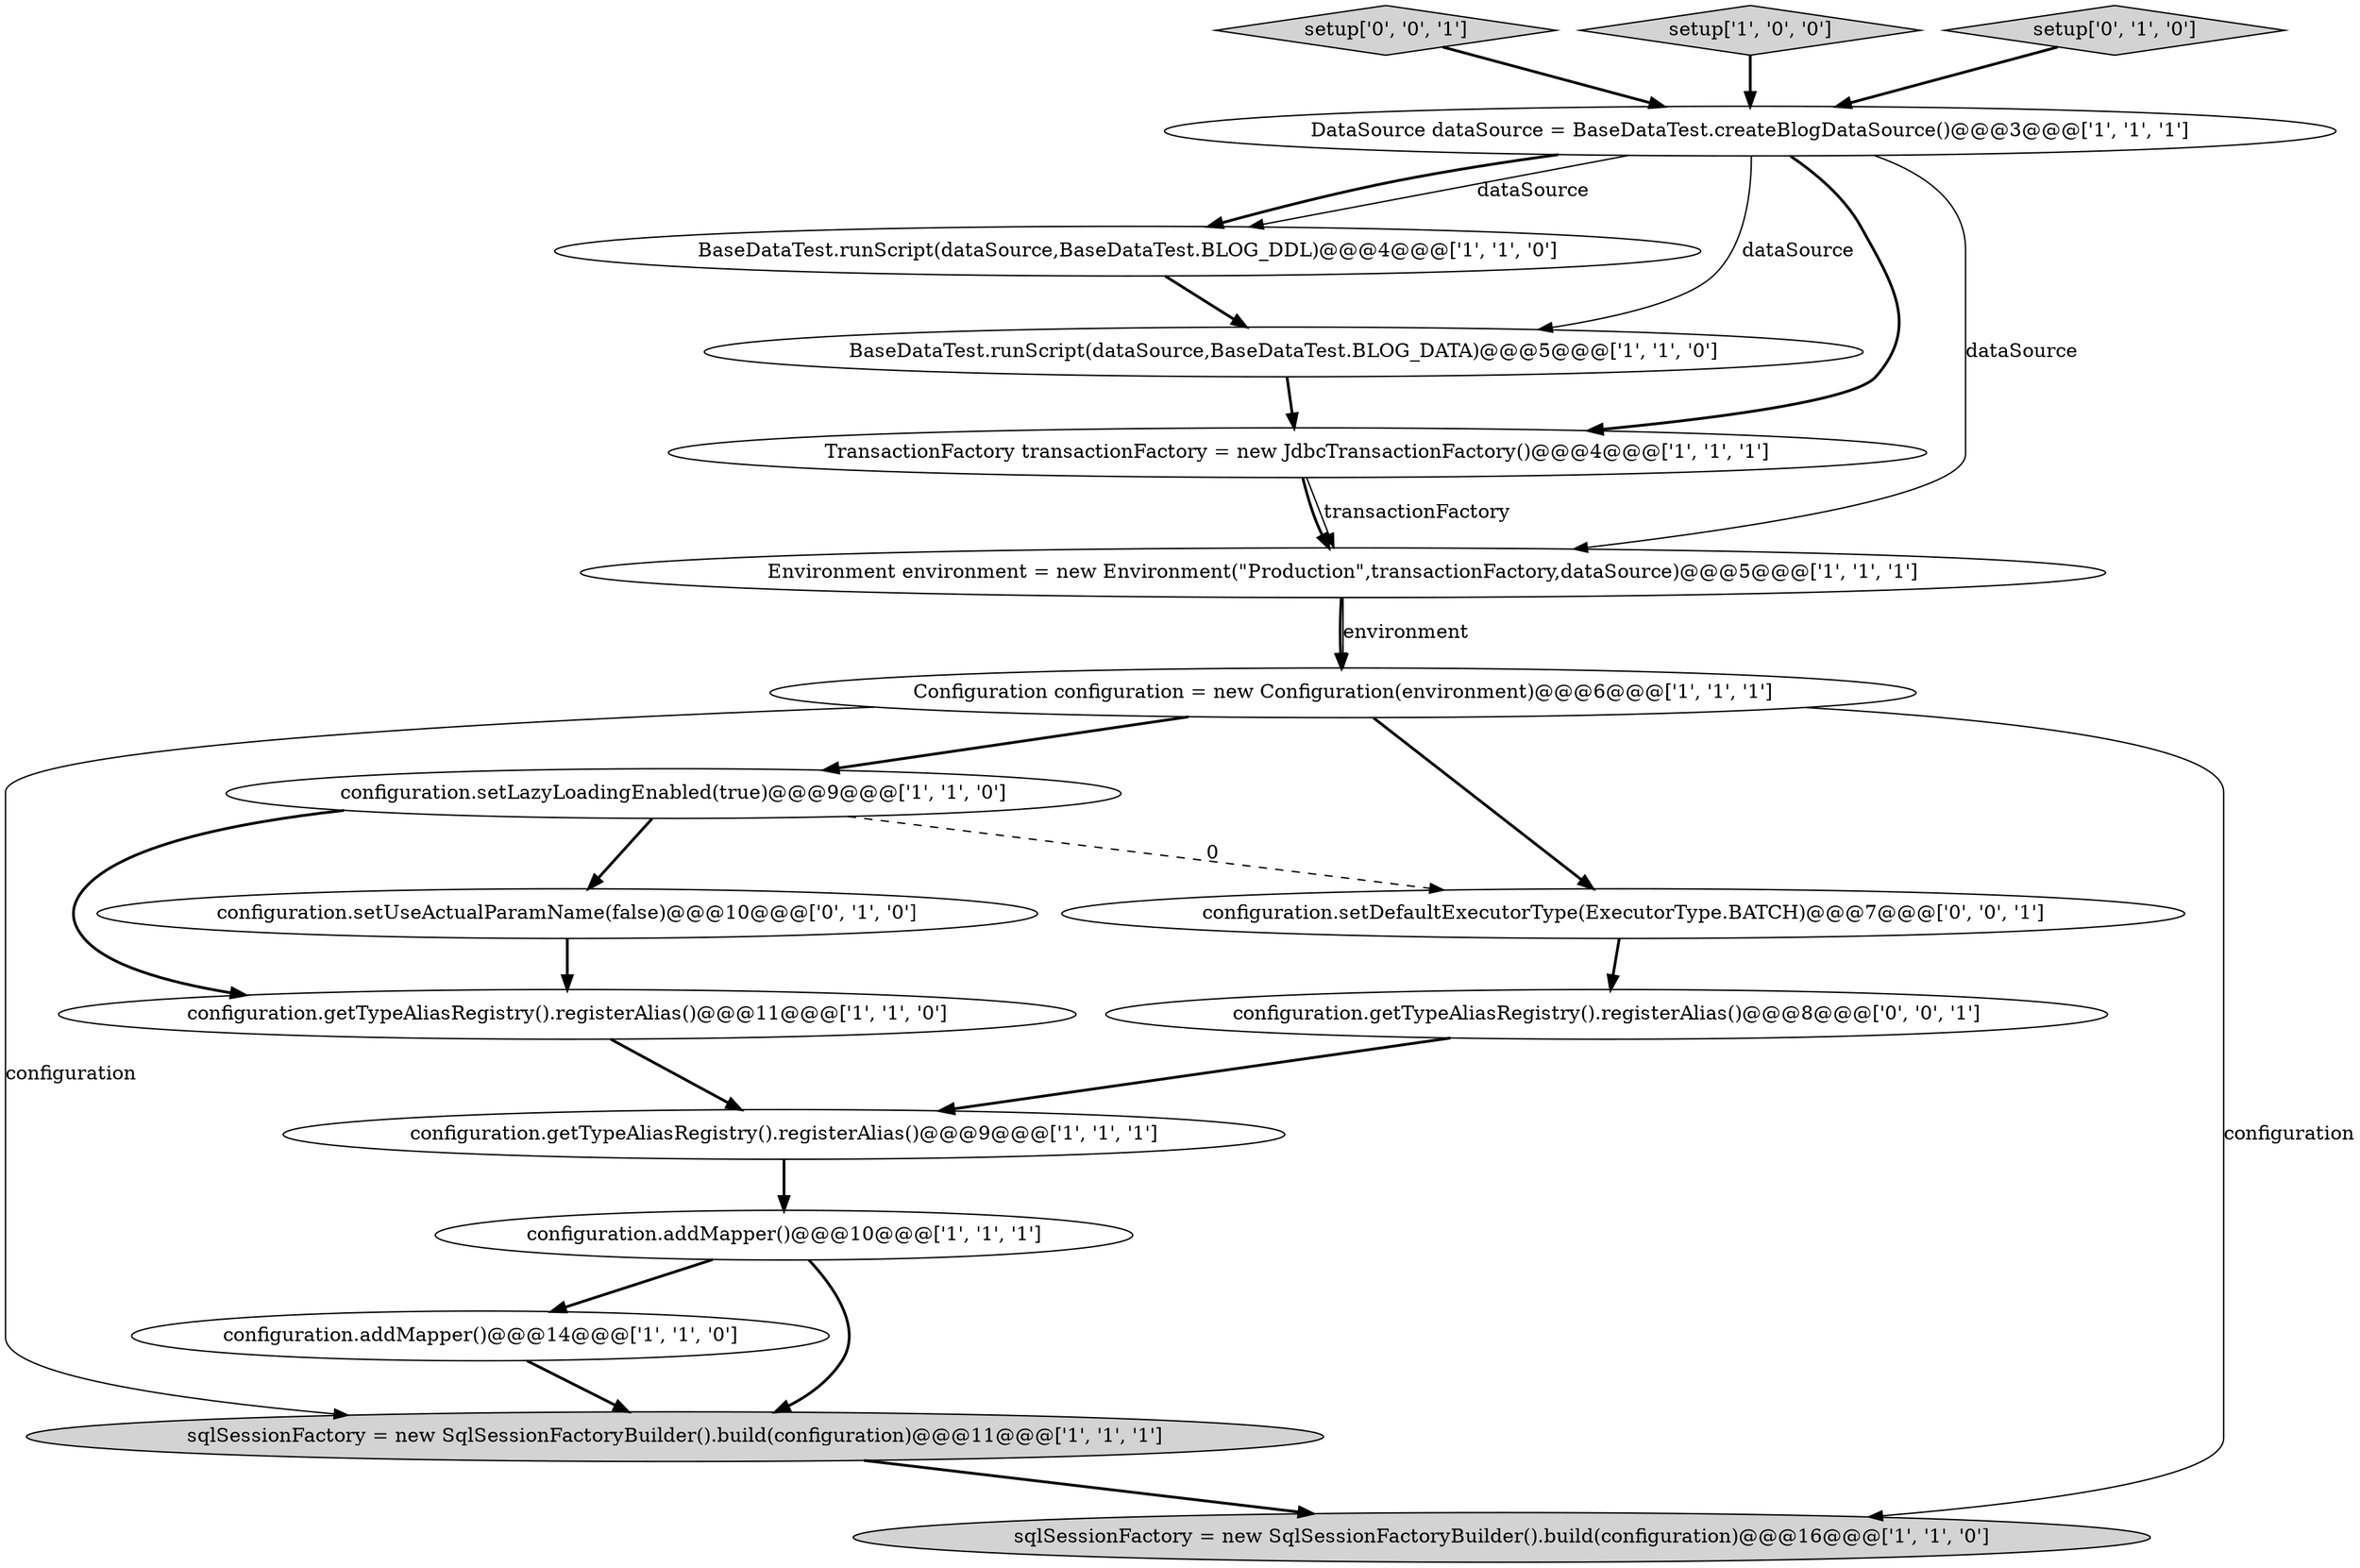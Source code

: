 digraph {
18 [style = filled, label = "setup['0', '0', '1']", fillcolor = lightgray, shape = diamond image = "AAA0AAABBB3BBB"];
2 [style = filled, label = "setup['1', '0', '0']", fillcolor = lightgray, shape = diamond image = "AAA0AAABBB1BBB"];
6 [style = filled, label = "DataSource dataSource = BaseDataTest.createBlogDataSource()@@@3@@@['1', '1', '1']", fillcolor = white, shape = ellipse image = "AAA0AAABBB1BBB"];
10 [style = filled, label = "configuration.setLazyLoadingEnabled(true)@@@9@@@['1', '1', '0']", fillcolor = white, shape = ellipse image = "AAA0AAABBB1BBB"];
15 [style = filled, label = "configuration.setUseActualParamName(false)@@@10@@@['0', '1', '0']", fillcolor = white, shape = ellipse image = "AAA1AAABBB2BBB"];
7 [style = filled, label = "BaseDataTest.runScript(dataSource,BaseDataTest.BLOG_DDL)@@@4@@@['1', '1', '0']", fillcolor = white, shape = ellipse image = "AAA0AAABBB1BBB"];
12 [style = filled, label = "TransactionFactory transactionFactory = new JdbcTransactionFactory()@@@4@@@['1', '1', '1']", fillcolor = white, shape = ellipse image = "AAA0AAABBB1BBB"];
8 [style = filled, label = "sqlSessionFactory = new SqlSessionFactoryBuilder().build(configuration)@@@11@@@['1', '1', '1']", fillcolor = lightgray, shape = ellipse image = "AAA0AAABBB1BBB"];
16 [style = filled, label = "configuration.setDefaultExecutorType(ExecutorType.BATCH)@@@7@@@['0', '0', '1']", fillcolor = white, shape = ellipse image = "AAA0AAABBB3BBB"];
4 [style = filled, label = "Environment environment = new Environment(\"Production\",transactionFactory,dataSource)@@@5@@@['1', '1', '1']", fillcolor = white, shape = ellipse image = "AAA0AAABBB1BBB"];
0 [style = filled, label = "configuration.addMapper()@@@14@@@['1', '1', '0']", fillcolor = white, shape = ellipse image = "AAA0AAABBB1BBB"];
11 [style = filled, label = "configuration.getTypeAliasRegistry().registerAlias()@@@11@@@['1', '1', '0']", fillcolor = white, shape = ellipse image = "AAA0AAABBB1BBB"];
5 [style = filled, label = "configuration.getTypeAliasRegistry().registerAlias()@@@9@@@['1', '1', '1']", fillcolor = white, shape = ellipse image = "AAA0AAABBB1BBB"];
13 [style = filled, label = "configuration.addMapper()@@@10@@@['1', '1', '1']", fillcolor = white, shape = ellipse image = "AAA0AAABBB1BBB"];
17 [style = filled, label = "configuration.getTypeAliasRegistry().registerAlias()@@@8@@@['0', '0', '1']", fillcolor = white, shape = ellipse image = "AAA0AAABBB3BBB"];
1 [style = filled, label = "sqlSessionFactory = new SqlSessionFactoryBuilder().build(configuration)@@@16@@@['1', '1', '0']", fillcolor = lightgray, shape = ellipse image = "AAA0AAABBB1BBB"];
14 [style = filled, label = "setup['0', '1', '0']", fillcolor = lightgray, shape = diamond image = "AAA0AAABBB2BBB"];
9 [style = filled, label = "Configuration configuration = new Configuration(environment)@@@6@@@['1', '1', '1']", fillcolor = white, shape = ellipse image = "AAA0AAABBB1BBB"];
3 [style = filled, label = "BaseDataTest.runScript(dataSource,BaseDataTest.BLOG_DATA)@@@5@@@['1', '1', '0']", fillcolor = white, shape = ellipse image = "AAA0AAABBB1BBB"];
12->4 [style = solid, label="transactionFactory"];
6->7 [style = solid, label="dataSource"];
13->0 [style = bold, label=""];
9->16 [style = bold, label=""];
12->4 [style = bold, label=""];
10->11 [style = bold, label=""];
0->8 [style = bold, label=""];
5->13 [style = bold, label=""];
8->1 [style = bold, label=""];
7->3 [style = bold, label=""];
10->16 [style = dashed, label="0"];
9->8 [style = solid, label="configuration"];
15->11 [style = bold, label=""];
3->12 [style = bold, label=""];
4->9 [style = bold, label=""];
9->1 [style = solid, label="configuration"];
14->6 [style = bold, label=""];
6->12 [style = bold, label=""];
2->6 [style = bold, label=""];
6->3 [style = solid, label="dataSource"];
10->15 [style = bold, label=""];
16->17 [style = bold, label=""];
4->9 [style = solid, label="environment"];
13->8 [style = bold, label=""];
6->7 [style = bold, label=""];
6->4 [style = solid, label="dataSource"];
17->5 [style = bold, label=""];
18->6 [style = bold, label=""];
11->5 [style = bold, label=""];
9->10 [style = bold, label=""];
}
